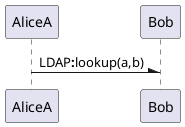 {
  "sha1": "brjwv0ts5ookmnpf59gt8s3tdfadduq",
  "insertion": {
    "when": "2024-05-30T20:48:22.146Z",
    "user": "plantuml@gmail.com"
  }
}
@startuml
!define DOCUMENTATION_SERVER //my.server.com/path/
!define DOC_EXTENSION pdf

!definelong SEND(from,to,protocol,message)
from -\ to[[ http:DOCUMENTATION_SERVER/public_protocols/protocol.DOC_EXTENSION ]] : protocol<b>:</b>message
!enddefinelong

SEND( AliceA , Bob,  "LDAP" , 'lookup(a,b)'  )

@enduml
